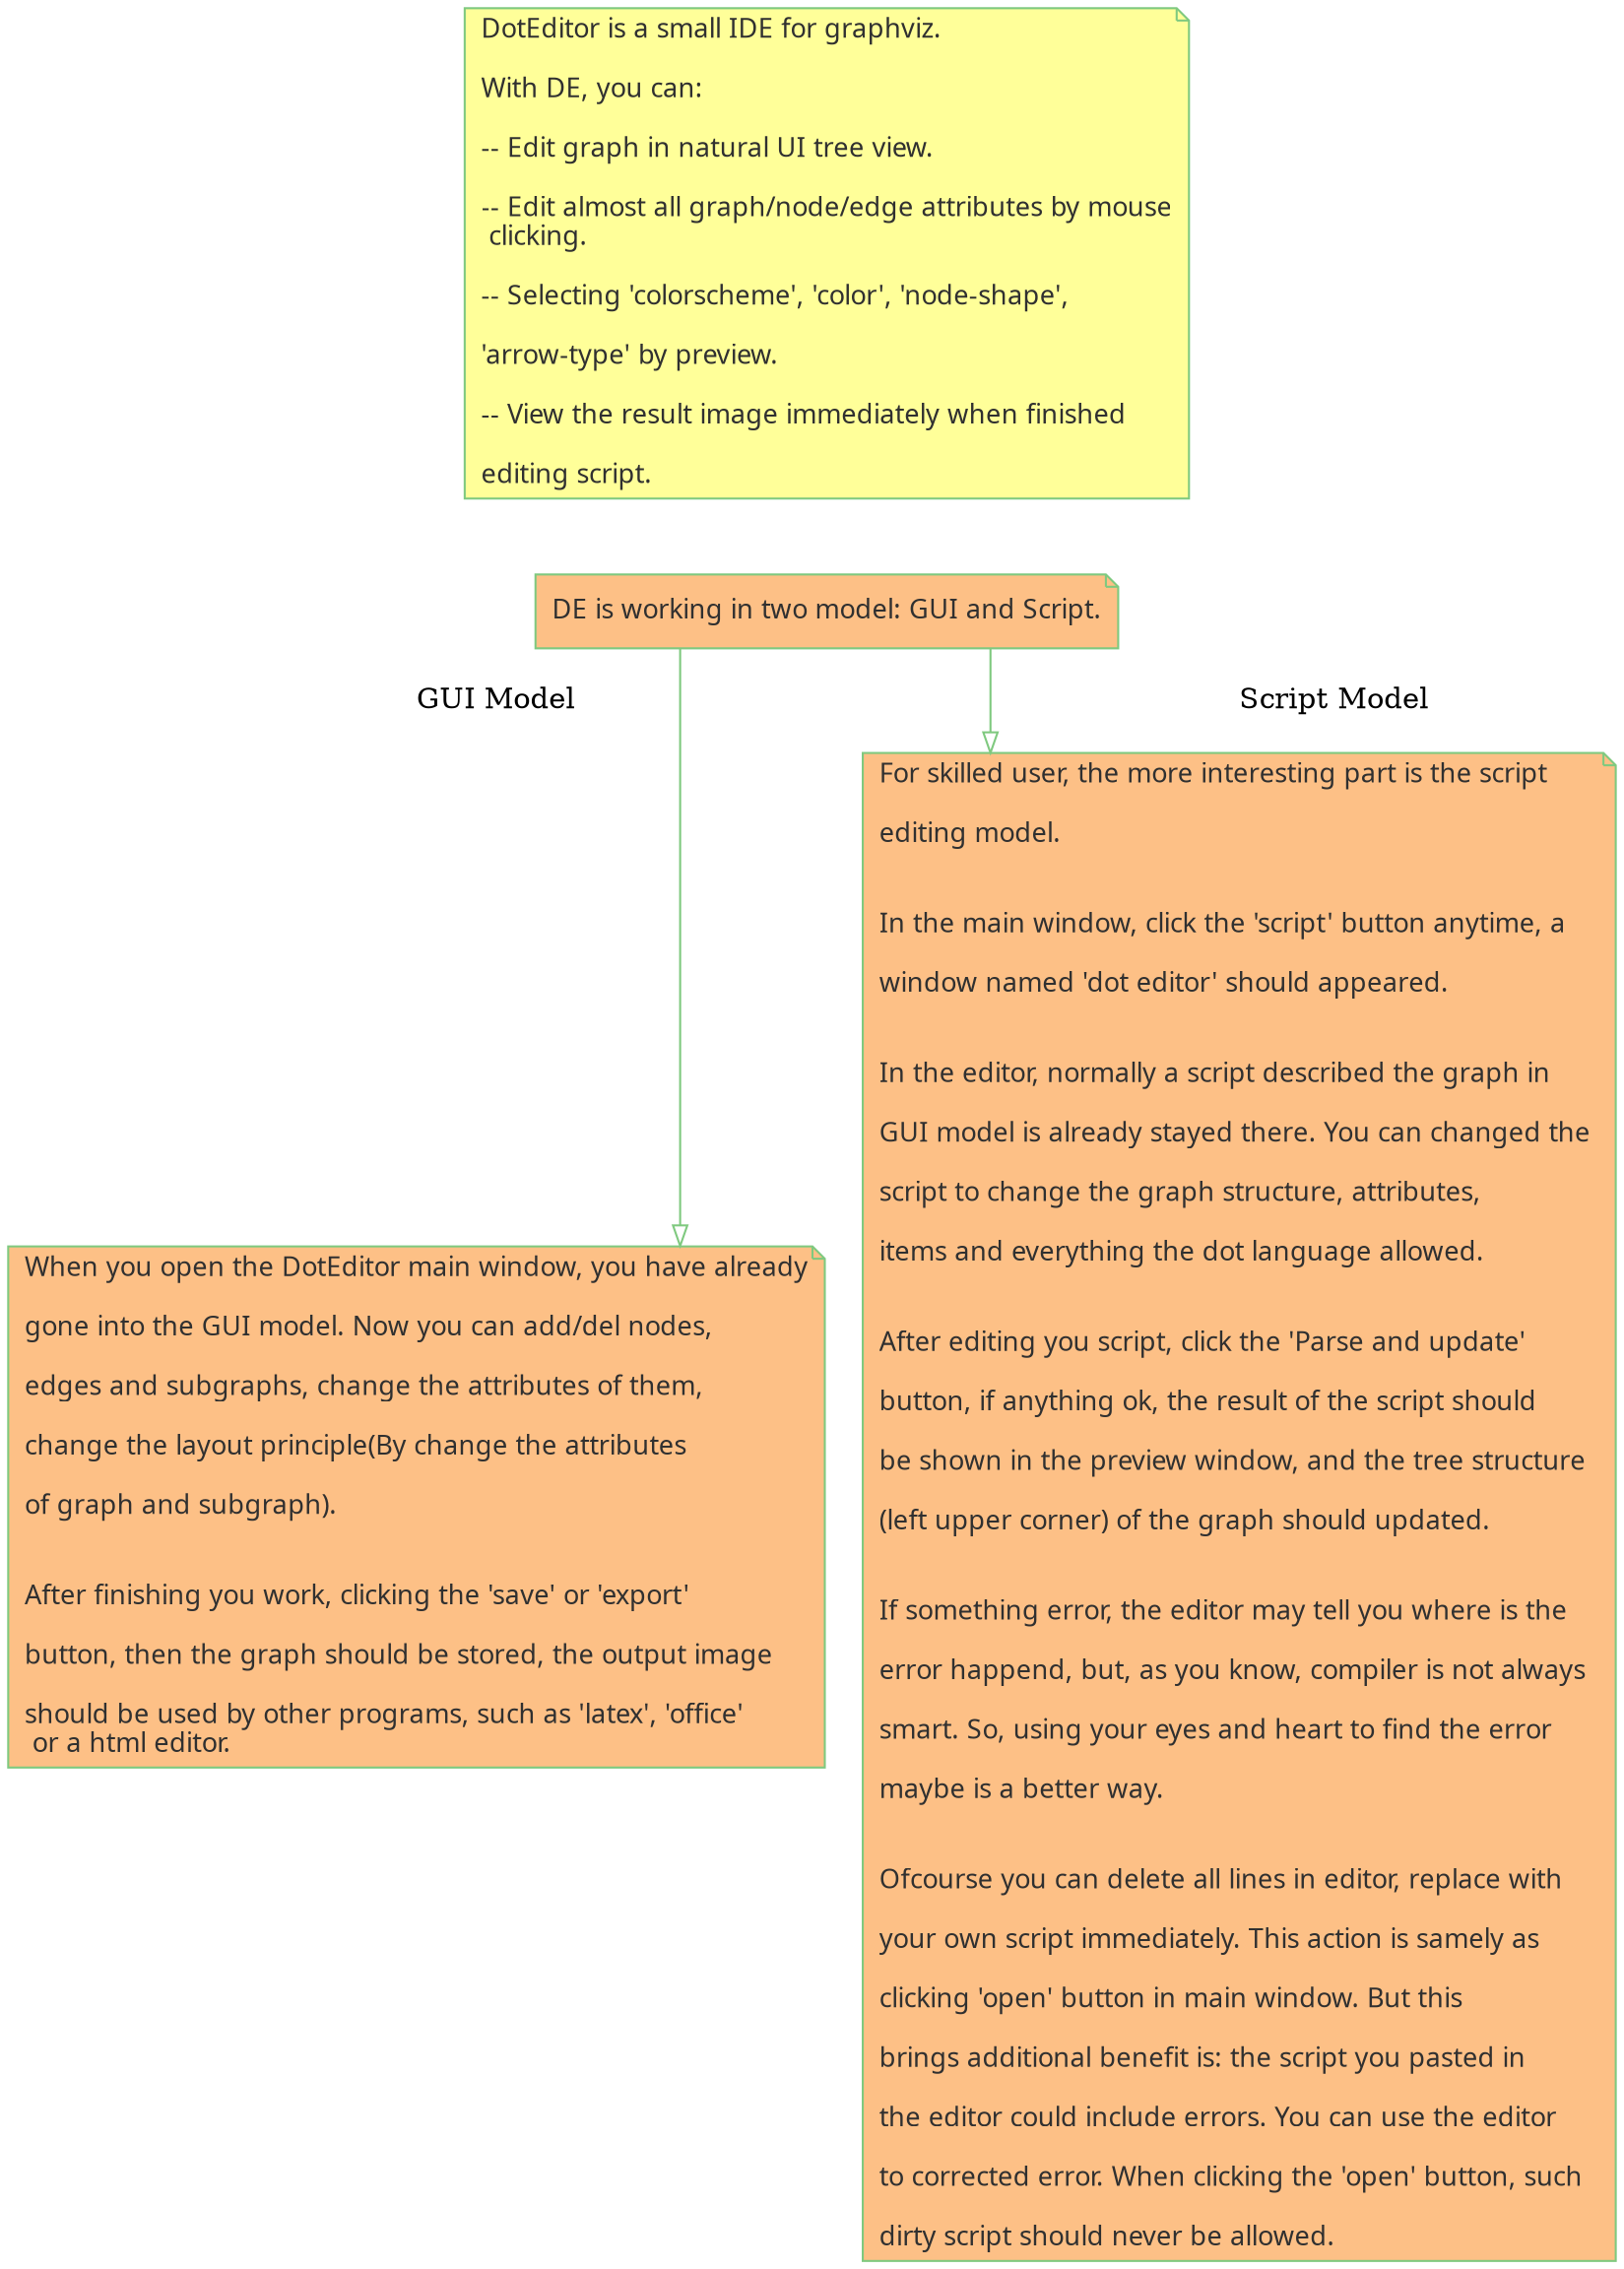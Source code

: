 digraph G {
rankdir="TB";
splines="ortho";


edge [comment="subgraph edge wildcard", color="1", arrowhead="onormal", colorscheme="accent4"];
node [comment="subgraph node wildcard", style="filled", colorscheme="accent4", color="1", fontname="sans", shape="note", fontsize="13", fillcolor="3", fontcolor="#303030"];
"about_de" [label="DotEditor is a small IDE for graphviz.\l
With DE, you can:\l
-- Edit graph in natural UI tree view.\l
-- Edit almost all graph/node/edge attributes by mouse\l clicking.\l
-- Selecting 'colorscheme', 'color', 'node-shape', \l
'arrow-type' by preview.\l
-- View the result image immediately when finished \l
editing script.\l", fillcolor="4", colorscheme="accent4"];
"edit_model" [label="DE is working in two model: GUI and Script.\l"];
"gui_model" [label="When you open the DotEditor main window, you have already\l
gone into the GUI model. Now you can add/del nodes, \l
edges and subgraphs, change the attributes of them, \l
change the layout principle(By change the attributes \l
of graph and subgraph).\l

After finishing you work, clicking the 'save' or 'export'\l
button, then the graph should be stored, the output image\l
should be used by other programs, such as 'latex', 'office'\l or a html editor.\l"];
"script_model" [label="For skilled user, the more interesting part is the script \l
editing model.\l

In the main window, click the 'script' button anytime, a \l
window named 'dot editor' should appeared.\l

In the editor, normally a script described the graph in \l
GUI model is already stayed there. You can changed the \l
script to change the graph structure, attributes,\l
items and everything the dot language allowed.\l

After editing you script, click the 'Parse and update' \l
button, if anything ok, the result of the script should \l
be shown in the preview window, and the tree structure\l
(left upper corner) of the graph should updated.\l

If something error, the editor may tell you where is the\l
error happend, but, as you know, compiler is not always \l
smart. So, using your eyes and heart to find the error \l
maybe is a better way.\l

Ofcourse you can delete all lines in editor, replace with\l
your own script immediately. This action is samely as \l
clicking 'open' button in main window. But this \l
brings additional benefit is: the script you pasted in \l
the editor could include errors. You can use the editor \l
to corrected error. When clicking the 'open' button, such\l
dirty script should never be allowed.\l"];
"about_de"   -> "edit_model" [style=invis];
"edit_model" -> "gui_model" [label="GUI Model"];
"edit_model" -> "script_model" [label="Script Model"];
{rank=same; "gui_model"; "script_model"}
}
